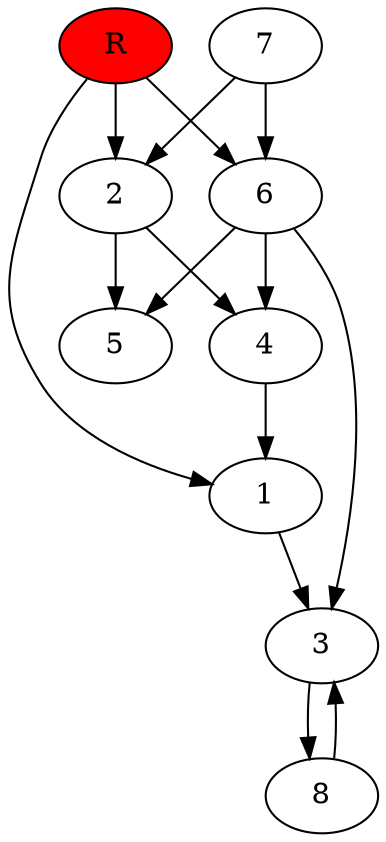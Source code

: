 digraph prb14651 {
	1
	2
	3
	4
	5
	6
	7
	8
	R [fillcolor="#ff0000" style=filled]
	1 -> 3
	2 -> 4
	2 -> 5
	3 -> 8
	4 -> 1
	6 -> 3
	6 -> 4
	6 -> 5
	7 -> 2
	7 -> 6
	8 -> 3
	R -> 1
	R -> 2
	R -> 6
}
